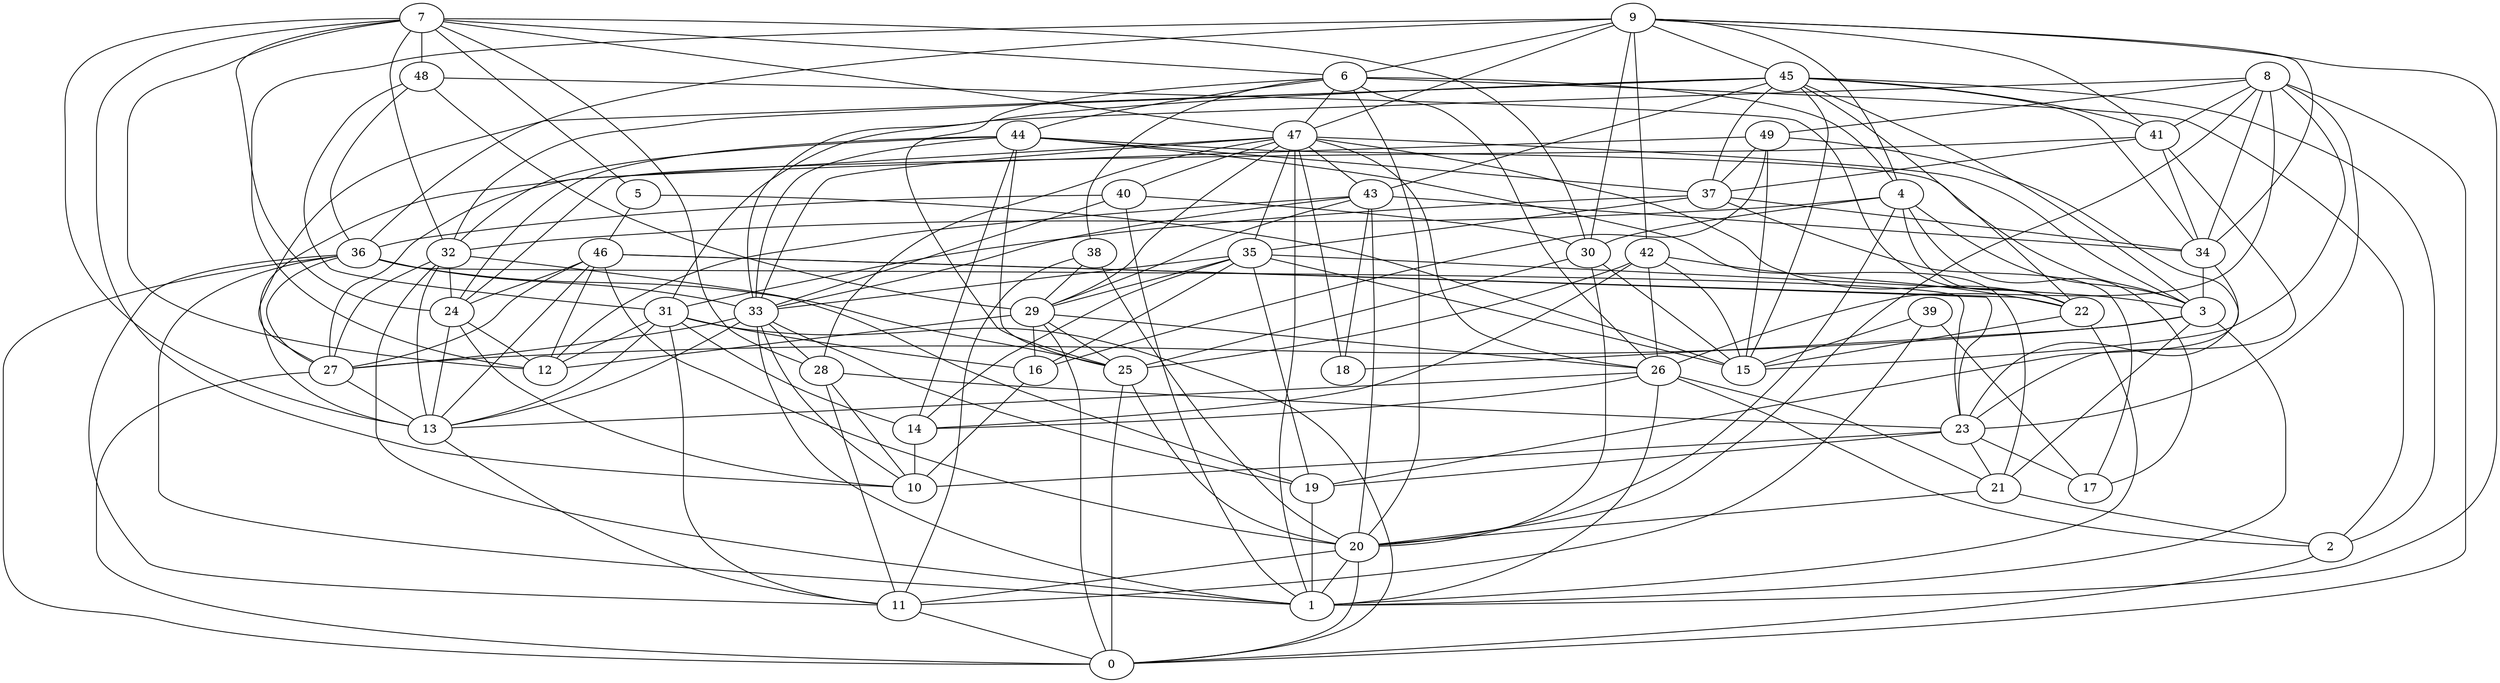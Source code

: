 digraph GG_graph {

subgraph G_graph {
edge [color = black]
"48" -> "36" [dir = none]
"38" -> "11" [dir = none]
"19" -> "1" [dir = none]
"29" -> "16" [dir = none]
"29" -> "12" [dir = none]
"37" -> "35" [dir = none]
"7" -> "32" [dir = none]
"39" -> "15" [dir = none]
"20" -> "11" [dir = none]
"27" -> "13" [dir = none]
"27" -> "0" [dir = none]
"35" -> "14" [dir = none]
"47" -> "43" [dir = none]
"47" -> "18" [dir = none]
"47" -> "29" [dir = none]
"47" -> "22" [dir = none]
"47" -> "40" [dir = none]
"47" -> "35" [dir = none]
"47" -> "27" [dir = none]
"33" -> "10" [dir = none]
"33" -> "28" [dir = none]
"33" -> "27" [dir = none]
"46" -> "24" [dir = none]
"46" -> "23" [dir = none]
"46" -> "20" [dir = none]
"46" -> "27" [dir = none]
"9" -> "1" [dir = none]
"9" -> "47" [dir = none]
"40" -> "36" [dir = none]
"4" -> "17" [dir = none]
"4" -> "20" [dir = none]
"6" -> "44" [dir = none]
"6" -> "4" [dir = none]
"30" -> "20" [dir = none]
"45" -> "2" [dir = none]
"45" -> "41" [dir = none]
"45" -> "15" [dir = none]
"45" -> "27" [dir = none]
"3" -> "27" [dir = none]
"42" -> "25" [dir = none]
"42" -> "15" [dir = none]
"49" -> "15" [dir = none]
"31" -> "11" [dir = none]
"5" -> "15" [dir = none]
"8" -> "34" [dir = none]
"8" -> "15" [dir = none]
"26" -> "21" [dir = none]
"32" -> "27" [dir = none]
"21" -> "2" [dir = none]
"47" -> "1" [dir = none]
"33" -> "19" [dir = none]
"41" -> "24" [dir = none]
"31" -> "13" [dir = none]
"36" -> "23" [dir = none]
"24" -> "12" [dir = none]
"8" -> "20" [dir = none]
"38" -> "29" [dir = none]
"35" -> "19" [dir = none]
"43" -> "34" [dir = none]
"9" -> "42" [dir = none]
"45" -> "37" [dir = none]
"4" -> "30" [dir = none]
"6" -> "47" [dir = none]
"28" -> "10" [dir = none]
"8" -> "26" [dir = none]
"6" -> "38" [dir = none]
"26" -> "2" [dir = none]
"42" -> "26" [dir = none]
"29" -> "26" [dir = none]
"46" -> "13" [dir = none]
"25" -> "20" [dir = none]
"13" -> "11" [dir = none]
"7" -> "48" [dir = none]
"24" -> "10" [dir = none]
"45" -> "33" [dir = none]
"40" -> "30" [dir = none]
"39" -> "17" [dir = none]
"46" -> "12" [dir = none]
"6" -> "20" [dir = none]
"9" -> "12" [dir = none]
"46" -> "22" [dir = none]
"25" -> "0" [dir = none]
"45" -> "43" [dir = none]
"44" -> "24" [dir = none]
"29" -> "0" [dir = none]
"8" -> "41" [dir = none]
"23" -> "10" [dir = none]
"7" -> "10" [dir = none]
"6" -> "2" [dir = none]
"7" -> "28" [dir = none]
"2" -> "0" [dir = none]
"42" -> "14" [dir = none]
"43" -> "12" [dir = none]
"35" -> "33" [dir = none]
"41" -> "34" [dir = none]
"43" -> "20" [dir = none]
"8" -> "31" [dir = none]
"30" -> "15" [dir = none]
"20" -> "0" [dir = none]
"20" -> "1" [dir = none]
"44" -> "14" [dir = none]
"45" -> "22" [dir = none]
"36" -> "1" [dir = none]
"9" -> "41" [dir = none]
"31" -> "0" [dir = none]
"32" -> "1" [dir = none]
"36" -> "25" [dir = none]
"11" -> "0" [dir = none]
"49" -> "37" [dir = none]
"34" -> "19" [dir = none]
"3" -> "18" [dir = none]
"44" -> "32" [dir = none]
"36" -> "33" [dir = none]
"6" -> "25" [dir = none]
"39" -> "11" [dir = none]
"31" -> "16" [dir = none]
"8" -> "23" [dir = none]
"41" -> "23" [dir = none]
"35" -> "29" [dir = none]
"30" -> "25" [dir = none]
"45" -> "3" [dir = none]
"9" -> "36" [dir = none]
"49" -> "16" [dir = none]
"35" -> "3" [dir = none]
"32" -> "13" [dir = none]
"38" -> "20" [dir = none]
"45" -> "34" [dir = none]
"28" -> "11" [dir = none]
"43" -> "18" [dir = none]
"26" -> "13" [dir = none]
"47" -> "33" [dir = none]
"8" -> "0" [dir = none]
"49" -> "23" [dir = none]
"23" -> "21" [dir = none]
"7" -> "13" [dir = none]
"29" -> "25" [dir = none]
"7" -> "5" [dir = none]
"14" -> "10" [dir = none]
"43" -> "33" [dir = none]
"7" -> "12" [dir = none]
"33" -> "1" [dir = none]
"33" -> "13" [dir = none]
"21" -> "20" [dir = none]
"41" -> "37" [dir = none]
"23" -> "19" [dir = none]
"44" -> "21" [dir = none]
"37" -> "17" [dir = none]
"44" -> "37" [dir = none]
"26" -> "14" [dir = none]
"48" -> "22" [dir = none]
"36" -> "0" [dir = none]
"47" -> "26" [dir = none]
"44" -> "3" [dir = none]
"28" -> "23" [dir = none]
"37" -> "31" [dir = none]
"24" -> "13" [dir = none]
"6" -> "26" [dir = none]
"4" -> "22" [dir = none]
"7" -> "6" [dir = none]
"22" -> "15" [dir = none]
"4" -> "32" [dir = none]
"42" -> "22" [dir = none]
"3" -> "21" [dir = none]
"40" -> "33" [dir = none]
"9" -> "30" [dir = none]
"5" -> "46" [dir = none]
"47" -> "28" [dir = none]
"8" -> "49" [dir = none]
"4" -> "3" [dir = none]
"23" -> "17" [dir = none]
"43" -> "29" [dir = none]
"35" -> "15" [dir = none]
"9" -> "4" [dir = none]
"45" -> "32" [dir = none]
"44" -> "33" [dir = none]
"47" -> "3" [dir = none]
"32" -> "24" [dir = none]
"7" -> "47" [dir = none]
"48" -> "31" [dir = none]
"22" -> "1" [dir = none]
"26" -> "1" [dir = none]
"9" -> "45" [dir = none]
"31" -> "12" [dir = none]
"31" -> "14" [dir = none]
"16" -> "10" [dir = none]
"37" -> "34" [dir = none]
"35" -> "16" [dir = none]
"36" -> "27" [dir = none]
"44" -> "25" [dir = none]
"48" -> "29" [dir = none]
"40" -> "1" [dir = none]
"34" -> "3" [dir = none]
"3" -> "1" [dir = none]
"49" -> "13" [dir = none]
"9" -> "6" [dir = none]
"7" -> "24" [dir = none]
"36" -> "11" [dir = none]
"9" -> "34" [dir = none]
"7" -> "30" [dir = none]
"32" -> "19" [dir = none]
}

}
